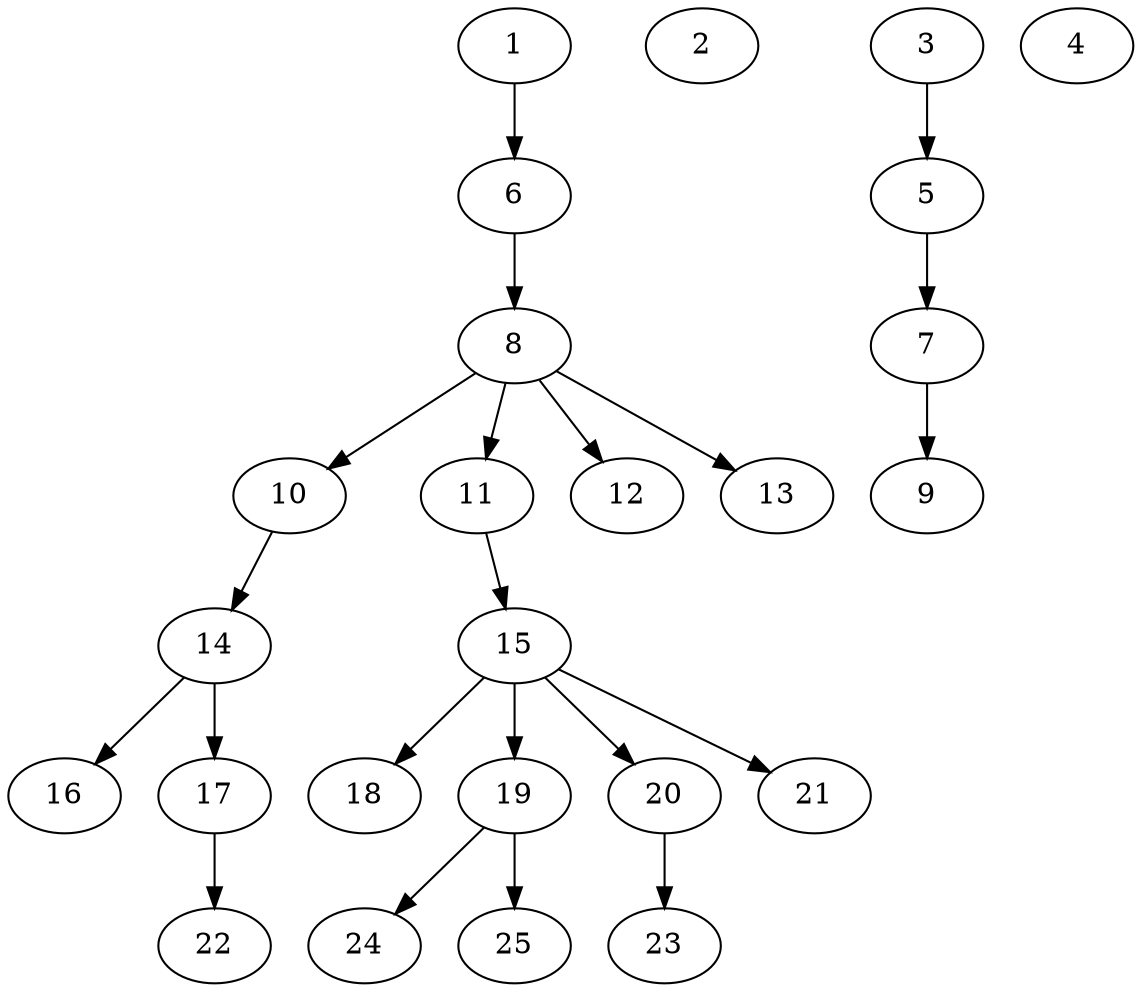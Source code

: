 // DAG automatically generated by daggen at Tue Jul 18 11:30:58 2017
// ./daggen --dot -n 25 --fat 0.5 --regular 0.2 --density 0.2 --jump 1 
digraph G {
  1 [size="368293445632", alpha="0.04"]
  1 -> 6 [size ="411041792"]
  2 [size="782757789696", alpha="0.14"]
  3 [size="1073741824000", alpha="0.17"]
  3 -> 5 [size ="838860800"]
  4 [size="2515950462", alpha="0.05"]
  5 [size="75536059369", alpha="0.19"]
  5 -> 7 [size ="75497472"]
  6 [size="15282792102", alpha="0.15"]
  6 -> 8 [size ="411041792"]
  7 [size="1205460361", alpha="0.18"]
  7 -> 9 [size ="75497472"]
  8 [size="289918900606", alpha="0.20"]
  8 -> 10 [size ="209715200"]
  8 -> 11 [size ="209715200"]
  8 -> 12 [size ="209715200"]
  8 -> 13 [size ="209715200"]
  9 [size="28991029248", alpha="0.02"]
  10 [size="471531049216", alpha="0.09"]
  10 -> 14 [size ="301989888"]
  11 [size="106050668076", alpha="0.11"]
  11 -> 15 [size ="134217728"]
  12 [size="368293445632", alpha="0.15"]
  13 [size="20279011198", alpha="0.15"]
  14 [size="368293445632", alpha="0.14"]
  14 -> 16 [size ="411041792"]
  14 -> 17 [size ="411041792"]
  15 [size="479514713600", alpha="0.02"]
  15 -> 18 [size ="536870912"]
  15 -> 19 [size ="536870912"]
  15 -> 20 [size ="536870912"]
  15 -> 21 [size ="536870912"]
  16 [size="68719476736", alpha="0.11"]
  17 [size="120599615220", alpha="0.17"]
  17 -> 22 [size ="209715200"]
  18 [size="68719476736", alpha="0.10"]
  19 [size="738328644985", alpha="0.10"]
  19 -> 24 [size ="679477248"]
  19 -> 25 [size ="679477248"]
  20 [size="96811748422", alpha="0.06"]
  20 -> 23 [size ="75497472"]
  21 [size="1376072201735", alpha="0.10"]
  22 [size="296920292049", alpha="0.06"]
  23 [size="8589934592", alpha="0.07"]
  24 [size="803882755793", alpha="0.06"]
  25 [size="19238935384", alpha="0.00"]
}

